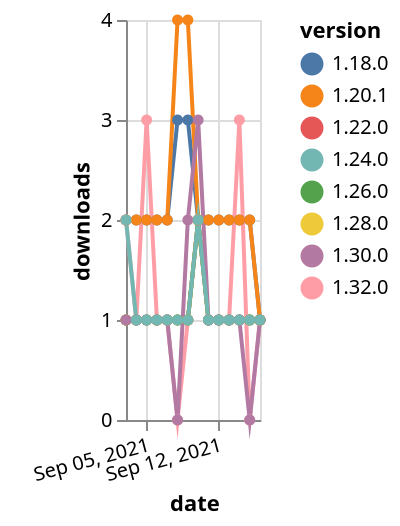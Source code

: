{"$schema": "https://vega.github.io/schema/vega-lite/v5.json", "description": "A simple bar chart with embedded data.", "data": {"values": [{"date": "2021-09-03", "total": 2356, "delta": 2, "version": "1.18.0"}, {"date": "2021-09-04", "total": 2358, "delta": 2, "version": "1.18.0"}, {"date": "2021-09-05", "total": 2360, "delta": 2, "version": "1.18.0"}, {"date": "2021-09-06", "total": 2362, "delta": 2, "version": "1.18.0"}, {"date": "2021-09-07", "total": 2364, "delta": 2, "version": "1.18.0"}, {"date": "2021-09-08", "total": 2367, "delta": 3, "version": "1.18.0"}, {"date": "2021-09-09", "total": 2370, "delta": 3, "version": "1.18.0"}, {"date": "2021-09-10", "total": 2372, "delta": 2, "version": "1.18.0"}, {"date": "2021-09-11", "total": 2374, "delta": 2, "version": "1.18.0"}, {"date": "2021-09-12", "total": 2376, "delta": 2, "version": "1.18.0"}, {"date": "2021-09-13", "total": 2378, "delta": 2, "version": "1.18.0"}, {"date": "2021-09-14", "total": 2380, "delta": 2, "version": "1.18.0"}, {"date": "2021-09-15", "total": 2382, "delta": 2, "version": "1.18.0"}, {"date": "2021-09-16", "total": 2383, "delta": 1, "version": "1.18.0"}, {"date": "2021-09-03", "total": 129, "delta": 2, "version": "1.32.0"}, {"date": "2021-09-04", "total": 130, "delta": 1, "version": "1.32.0"}, {"date": "2021-09-05", "total": 133, "delta": 3, "version": "1.32.0"}, {"date": "2021-09-06", "total": 134, "delta": 1, "version": "1.32.0"}, {"date": "2021-09-07", "total": 135, "delta": 1, "version": "1.32.0"}, {"date": "2021-09-08", "total": 135, "delta": 0, "version": "1.32.0"}, {"date": "2021-09-09", "total": 136, "delta": 1, "version": "1.32.0"}, {"date": "2021-09-10", "total": 138, "delta": 2, "version": "1.32.0"}, {"date": "2021-09-11", "total": 139, "delta": 1, "version": "1.32.0"}, {"date": "2021-09-12", "total": 140, "delta": 1, "version": "1.32.0"}, {"date": "2021-09-13", "total": 141, "delta": 1, "version": "1.32.0"}, {"date": "2021-09-14", "total": 144, "delta": 3, "version": "1.32.0"}, {"date": "2021-09-15", "total": 144, "delta": 0, "version": "1.32.0"}, {"date": "2021-09-16", "total": 145, "delta": 1, "version": "1.32.0"}, {"date": "2021-09-03", "total": 273, "delta": 1, "version": "1.22.0"}, {"date": "2021-09-04", "total": 274, "delta": 1, "version": "1.22.0"}, {"date": "2021-09-05", "total": 275, "delta": 1, "version": "1.22.0"}, {"date": "2021-09-06", "total": 276, "delta": 1, "version": "1.22.0"}, {"date": "2021-09-07", "total": 277, "delta": 1, "version": "1.22.0"}, {"date": "2021-09-08", "total": 278, "delta": 1, "version": "1.22.0"}, {"date": "2021-09-09", "total": 279, "delta": 1, "version": "1.22.0"}, {"date": "2021-09-10", "total": 281, "delta": 2, "version": "1.22.0"}, {"date": "2021-09-11", "total": 282, "delta": 1, "version": "1.22.0"}, {"date": "2021-09-12", "total": 283, "delta": 1, "version": "1.22.0"}, {"date": "2021-09-13", "total": 284, "delta": 1, "version": "1.22.0"}, {"date": "2021-09-14", "total": 285, "delta": 1, "version": "1.22.0"}, {"date": "2021-09-15", "total": 286, "delta": 1, "version": "1.22.0"}, {"date": "2021-09-16", "total": 287, "delta": 1, "version": "1.22.0"}, {"date": "2021-09-03", "total": 188, "delta": 1, "version": "1.28.0"}, {"date": "2021-09-04", "total": 189, "delta": 1, "version": "1.28.0"}, {"date": "2021-09-05", "total": 190, "delta": 1, "version": "1.28.0"}, {"date": "2021-09-06", "total": 191, "delta": 1, "version": "1.28.0"}, {"date": "2021-09-07", "total": 192, "delta": 1, "version": "1.28.0"}, {"date": "2021-09-08", "total": 193, "delta": 1, "version": "1.28.0"}, {"date": "2021-09-09", "total": 194, "delta": 1, "version": "1.28.0"}, {"date": "2021-09-10", "total": 196, "delta": 2, "version": "1.28.0"}, {"date": "2021-09-11", "total": 197, "delta": 1, "version": "1.28.0"}, {"date": "2021-09-12", "total": 198, "delta": 1, "version": "1.28.0"}, {"date": "2021-09-13", "total": 199, "delta": 1, "version": "1.28.0"}, {"date": "2021-09-14", "total": 200, "delta": 1, "version": "1.28.0"}, {"date": "2021-09-15", "total": 201, "delta": 1, "version": "1.28.0"}, {"date": "2021-09-16", "total": 202, "delta": 1, "version": "1.28.0"}, {"date": "2021-09-03", "total": 233, "delta": 1, "version": "1.26.0"}, {"date": "2021-09-04", "total": 234, "delta": 1, "version": "1.26.0"}, {"date": "2021-09-05", "total": 235, "delta": 1, "version": "1.26.0"}, {"date": "2021-09-06", "total": 236, "delta": 1, "version": "1.26.0"}, {"date": "2021-09-07", "total": 237, "delta": 1, "version": "1.26.0"}, {"date": "2021-09-08", "total": 238, "delta": 1, "version": "1.26.0"}, {"date": "2021-09-09", "total": 239, "delta": 1, "version": "1.26.0"}, {"date": "2021-09-10", "total": 241, "delta": 2, "version": "1.26.0"}, {"date": "2021-09-11", "total": 242, "delta": 1, "version": "1.26.0"}, {"date": "2021-09-12", "total": 243, "delta": 1, "version": "1.26.0"}, {"date": "2021-09-13", "total": 244, "delta": 1, "version": "1.26.0"}, {"date": "2021-09-14", "total": 245, "delta": 1, "version": "1.26.0"}, {"date": "2021-09-15", "total": 246, "delta": 1, "version": "1.26.0"}, {"date": "2021-09-16", "total": 247, "delta": 1, "version": "1.26.0"}, {"date": "2021-09-03", "total": 2477, "delta": 2, "version": "1.20.1"}, {"date": "2021-09-04", "total": 2479, "delta": 2, "version": "1.20.1"}, {"date": "2021-09-05", "total": 2481, "delta": 2, "version": "1.20.1"}, {"date": "2021-09-06", "total": 2483, "delta": 2, "version": "1.20.1"}, {"date": "2021-09-07", "total": 2485, "delta": 2, "version": "1.20.1"}, {"date": "2021-09-08", "total": 2489, "delta": 4, "version": "1.20.1"}, {"date": "2021-09-09", "total": 2493, "delta": 4, "version": "1.20.1"}, {"date": "2021-09-10", "total": 2495, "delta": 2, "version": "1.20.1"}, {"date": "2021-09-11", "total": 2497, "delta": 2, "version": "1.20.1"}, {"date": "2021-09-12", "total": 2499, "delta": 2, "version": "1.20.1"}, {"date": "2021-09-13", "total": 2501, "delta": 2, "version": "1.20.1"}, {"date": "2021-09-14", "total": 2503, "delta": 2, "version": "1.20.1"}, {"date": "2021-09-15", "total": 2505, "delta": 2, "version": "1.20.1"}, {"date": "2021-09-16", "total": 2506, "delta": 1, "version": "1.20.1"}, {"date": "2021-09-03", "total": 253, "delta": 1, "version": "1.30.0"}, {"date": "2021-09-04", "total": 254, "delta": 1, "version": "1.30.0"}, {"date": "2021-09-05", "total": 255, "delta": 1, "version": "1.30.0"}, {"date": "2021-09-06", "total": 256, "delta": 1, "version": "1.30.0"}, {"date": "2021-09-07", "total": 257, "delta": 1, "version": "1.30.0"}, {"date": "2021-09-08", "total": 257, "delta": 0, "version": "1.30.0"}, {"date": "2021-09-09", "total": 259, "delta": 2, "version": "1.30.0"}, {"date": "2021-09-10", "total": 262, "delta": 3, "version": "1.30.0"}, {"date": "2021-09-11", "total": 263, "delta": 1, "version": "1.30.0"}, {"date": "2021-09-12", "total": 264, "delta": 1, "version": "1.30.0"}, {"date": "2021-09-13", "total": 265, "delta": 1, "version": "1.30.0"}, {"date": "2021-09-14", "total": 266, "delta": 1, "version": "1.30.0"}, {"date": "2021-09-15", "total": 266, "delta": 0, "version": "1.30.0"}, {"date": "2021-09-16", "total": 267, "delta": 1, "version": "1.30.0"}, {"date": "2021-09-03", "total": 207, "delta": 2, "version": "1.24.0"}, {"date": "2021-09-04", "total": 208, "delta": 1, "version": "1.24.0"}, {"date": "2021-09-05", "total": 209, "delta": 1, "version": "1.24.0"}, {"date": "2021-09-06", "total": 210, "delta": 1, "version": "1.24.0"}, {"date": "2021-09-07", "total": 211, "delta": 1, "version": "1.24.0"}, {"date": "2021-09-08", "total": 212, "delta": 1, "version": "1.24.0"}, {"date": "2021-09-09", "total": 213, "delta": 1, "version": "1.24.0"}, {"date": "2021-09-10", "total": 215, "delta": 2, "version": "1.24.0"}, {"date": "2021-09-11", "total": 216, "delta": 1, "version": "1.24.0"}, {"date": "2021-09-12", "total": 217, "delta": 1, "version": "1.24.0"}, {"date": "2021-09-13", "total": 218, "delta": 1, "version": "1.24.0"}, {"date": "2021-09-14", "total": 219, "delta": 1, "version": "1.24.0"}, {"date": "2021-09-15", "total": 220, "delta": 1, "version": "1.24.0"}, {"date": "2021-09-16", "total": 221, "delta": 1, "version": "1.24.0"}]}, "width": "container", "mark": {"type": "line", "point": {"filled": true}}, "encoding": {"x": {"field": "date", "type": "temporal", "timeUnit": "yearmonthdate", "title": "date", "axis": {"labelAngle": -15}}, "y": {"field": "delta", "type": "quantitative", "title": "downloads"}, "color": {"field": "version", "type": "nominal"}, "tooltip": {"field": "delta"}}}